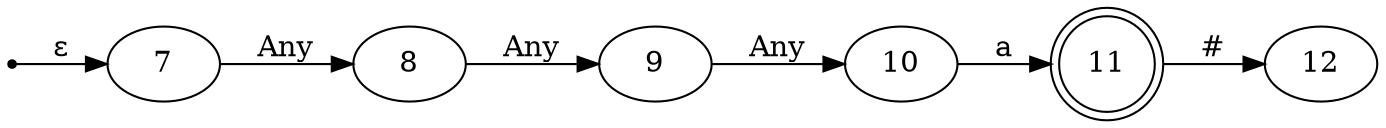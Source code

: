 digraph DFA {
  rankdir=LR;
  size="15,10";
  dpi=300;
  start [shape=point];
  11 [shape=doublecircle];
  start -> 7 [ label = "ε" ];
  7 -> 8 [ label = "Any" ];
  8 -> 9 [ label = "Any" ];
  9 -> 10 [ label = "Any" ];
  10 -> 11 [ label = "a" ];
  11 -> 12 [ label = "#" ];
}
